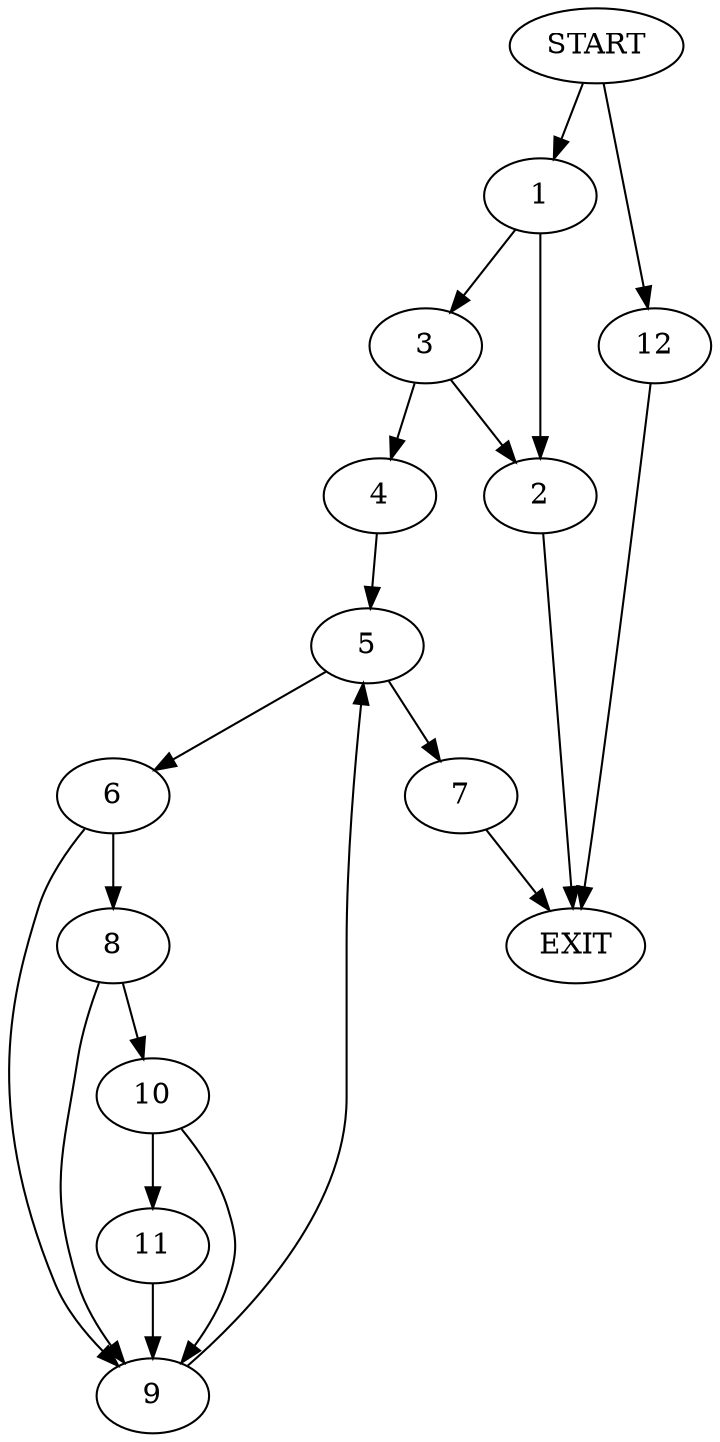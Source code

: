 digraph {
0 [label="START"]
13 [label="EXIT"]
0 -> 1
1 -> 2
1 -> 3
2 -> 13
3 -> 4
3 -> 2
4 -> 5
5 -> 6
5 -> 7
7 -> 13
6 -> 8
6 -> 9
9 -> 5
8 -> 10
8 -> 9
10 -> 9
10 -> 11
11 -> 9
0 -> 12
12 -> 13
}
